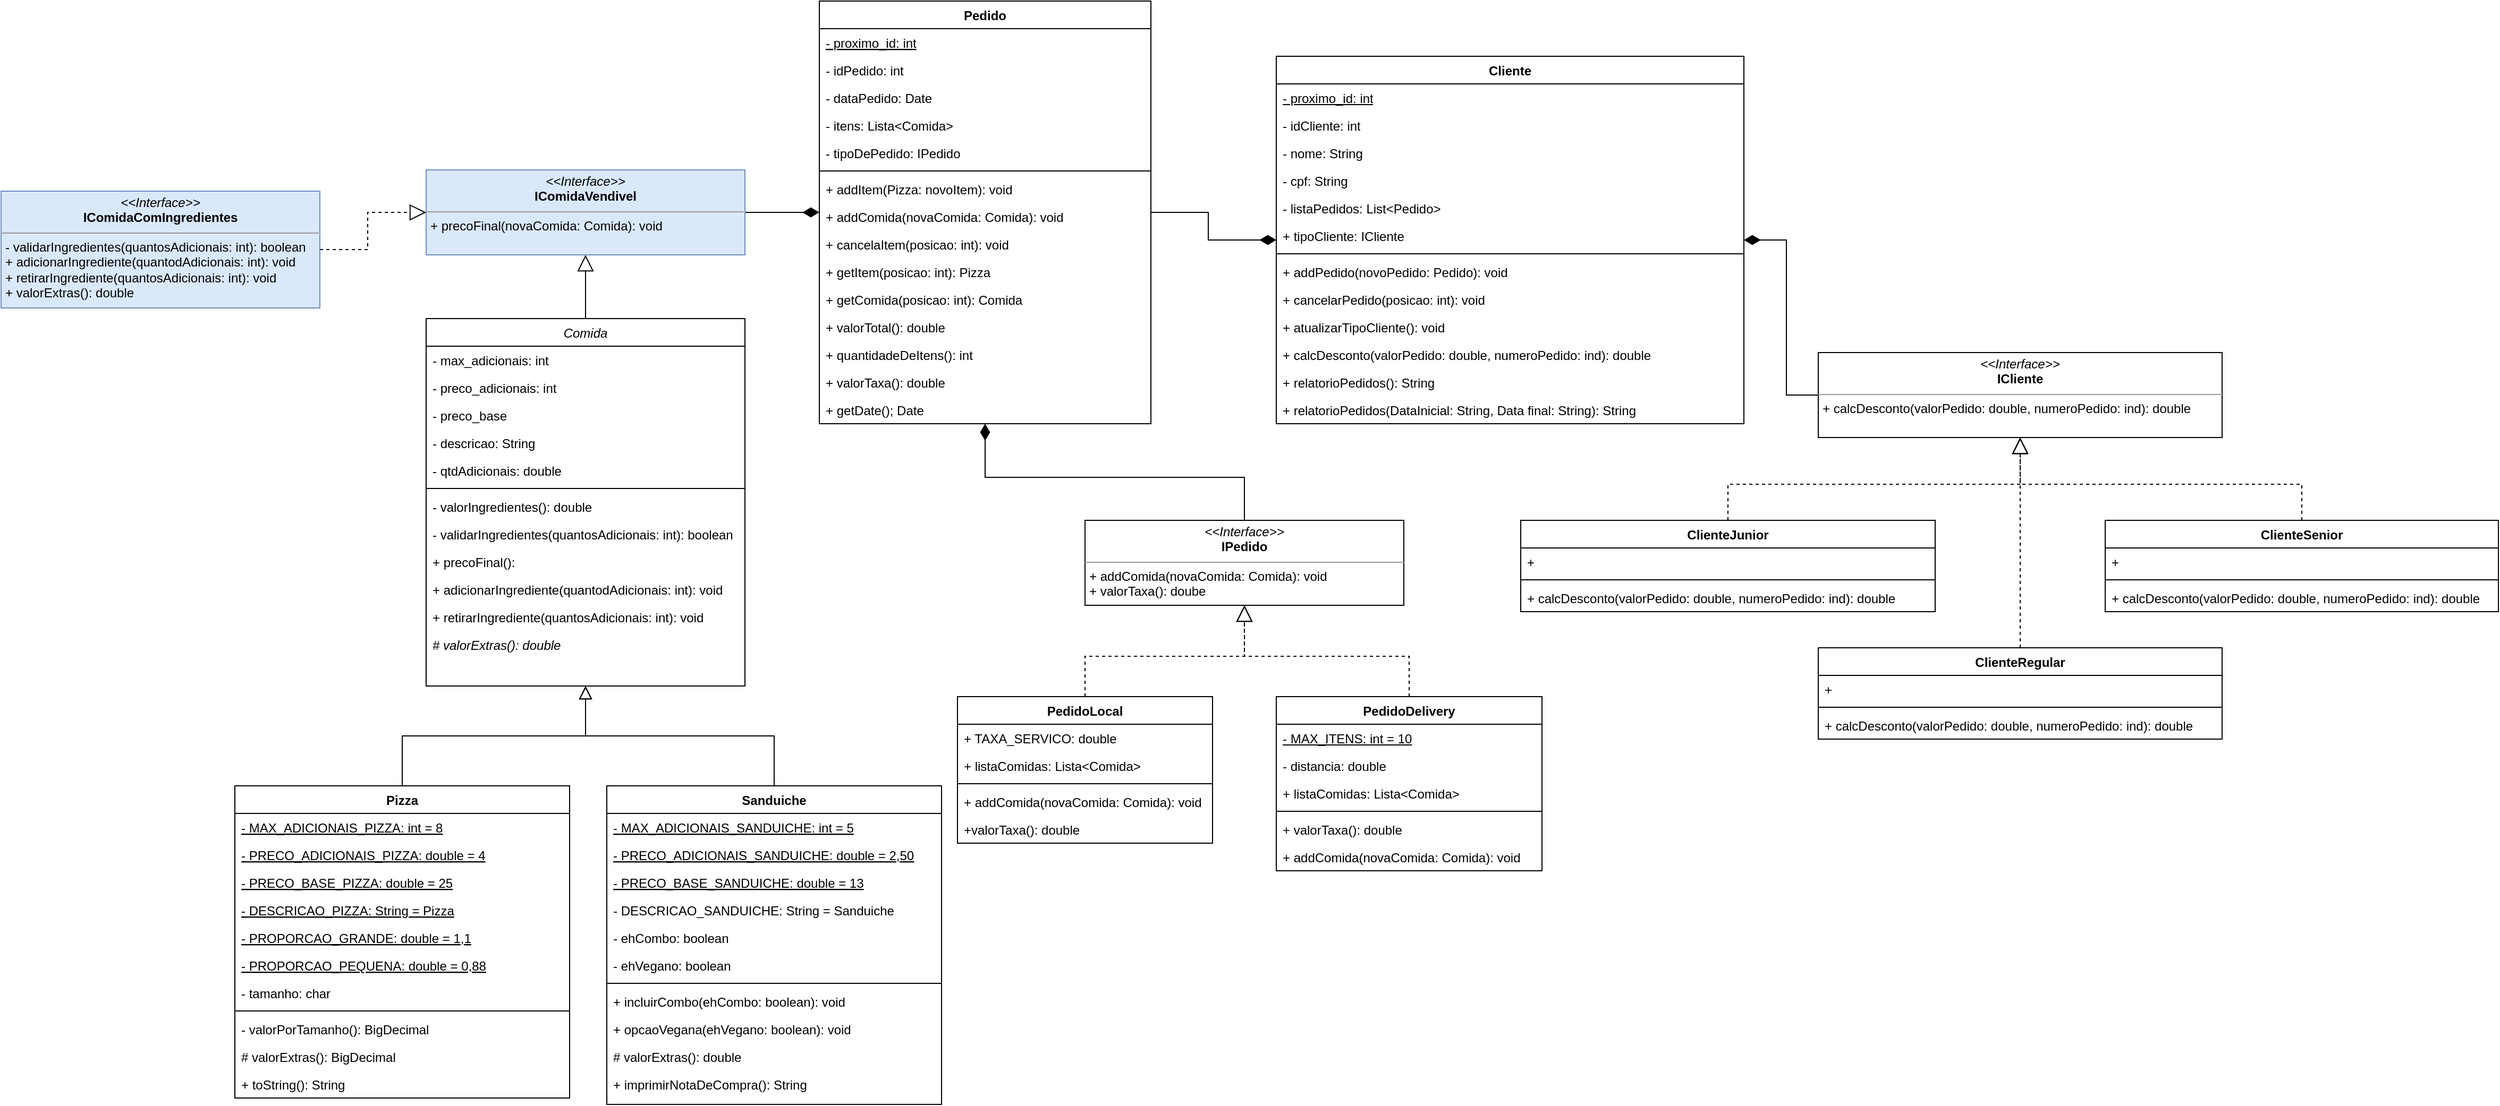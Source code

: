 <mxfile version="21.2.8" type="device">
  <diagram id="C5RBs43oDa-KdzZeNtuy" name="Page-1">
    <mxGraphModel dx="2261" dy="836" grid="1" gridSize="10" guides="1" tooltips="1" connect="1" arrows="1" fold="1" page="1" pageScale="1" pageWidth="827" pageHeight="1169" math="0" shadow="0">
      <root>
        <mxCell id="WIyWlLk6GJQsqaUBKTNV-0" />
        <mxCell id="WIyWlLk6GJQsqaUBKTNV-1" parent="WIyWlLk6GJQsqaUBKTNV-0" />
        <mxCell id="SO6HDhZX60pVmbV9Z_Ap-41" style="edgeStyle=orthogonalEdgeStyle;rounded=0;orthogonalLoop=1;jettySize=auto;html=1;startArrow=none;startFill=0;endArrow=diamondThin;endFill=1;startSize=13;endSize=13;exitX=1;exitY=0.5;exitDx=0;exitDy=0;" parent="WIyWlLk6GJQsqaUBKTNV-1" source="dQyVog-wZ5RwUiZUv4-T-28" target="zkfFHV4jXpPFQw0GAbJ--17" edge="1">
          <mxGeometry relative="1" as="geometry" />
        </mxCell>
        <mxCell id="dQyVog-wZ5RwUiZUv4-T-29" style="edgeStyle=orthogonalEdgeStyle;rounded=0;orthogonalLoop=1;jettySize=auto;html=1;endArrow=block;endFill=0;startSize=13;endSize=13;" edge="1" parent="WIyWlLk6GJQsqaUBKTNV-1" source="zkfFHV4jXpPFQw0GAbJ--0" target="dQyVog-wZ5RwUiZUv4-T-28">
          <mxGeometry relative="1" as="geometry" />
        </mxCell>
        <mxCell id="zkfFHV4jXpPFQw0GAbJ--0" value="Comida" style="swimlane;fontStyle=2;align=center;verticalAlign=top;childLayout=stackLayout;horizontal=1;startSize=26;horizontalStack=0;resizeParent=1;resizeLast=0;collapsible=1;marginBottom=0;rounded=0;shadow=0;strokeWidth=1;" parent="WIyWlLk6GJQsqaUBKTNV-1" vertex="1">
          <mxGeometry x="100" y="420" width="300" height="346" as="geometry">
            <mxRectangle x="230" y="140" width="160" height="26" as="alternateBounds" />
          </mxGeometry>
        </mxCell>
        <mxCell id="SO6HDhZX60pVmbV9Z_Ap-0" value="- max_adicionais: int" style="text;align=left;verticalAlign=top;spacingLeft=4;spacingRight=4;overflow=hidden;rotatable=0;points=[[0,0.5],[1,0.5]];portConstraint=eastwest;" parent="zkfFHV4jXpPFQw0GAbJ--0" vertex="1">
          <mxGeometry y="26" width="300" height="26" as="geometry" />
        </mxCell>
        <mxCell id="SO6HDhZX60pVmbV9Z_Ap-1" value="- preco_adicionais: int" style="text;align=left;verticalAlign=top;spacingLeft=4;spacingRight=4;overflow=hidden;rotatable=0;points=[[0,0.5],[1,0.5]];portConstraint=eastwest;" parent="zkfFHV4jXpPFQw0GAbJ--0" vertex="1">
          <mxGeometry y="52" width="300" height="26" as="geometry" />
        </mxCell>
        <mxCell id="zkfFHV4jXpPFQw0GAbJ--1" value="- preco_base" style="text;align=left;verticalAlign=top;spacingLeft=4;spacingRight=4;overflow=hidden;rotatable=0;points=[[0,0.5],[1,0.5]];portConstraint=eastwest;" parent="zkfFHV4jXpPFQw0GAbJ--0" vertex="1">
          <mxGeometry y="78" width="300" height="26" as="geometry" />
        </mxCell>
        <mxCell id="zkfFHV4jXpPFQw0GAbJ--2" value="- descricao: String" style="text;align=left;verticalAlign=top;spacingLeft=4;spacingRight=4;overflow=hidden;rotatable=0;points=[[0,0.5],[1,0.5]];portConstraint=eastwest;rounded=0;shadow=0;html=0;" parent="zkfFHV4jXpPFQw0GAbJ--0" vertex="1">
          <mxGeometry y="104" width="300" height="26" as="geometry" />
        </mxCell>
        <mxCell id="zkfFHV4jXpPFQw0GAbJ--3" value="- qtdAdicionais: double" style="text;align=left;verticalAlign=top;spacingLeft=4;spacingRight=4;overflow=hidden;rotatable=0;points=[[0,0.5],[1,0.5]];portConstraint=eastwest;rounded=0;shadow=0;html=0;" parent="zkfFHV4jXpPFQw0GAbJ--0" vertex="1">
          <mxGeometry y="130" width="300" height="26" as="geometry" />
        </mxCell>
        <mxCell id="zkfFHV4jXpPFQw0GAbJ--4" value="" style="line;html=1;strokeWidth=1;align=left;verticalAlign=middle;spacingTop=-1;spacingLeft=3;spacingRight=3;rotatable=0;labelPosition=right;points=[];portConstraint=eastwest;" parent="zkfFHV4jXpPFQw0GAbJ--0" vertex="1">
          <mxGeometry y="156" width="300" height="8" as="geometry" />
        </mxCell>
        <mxCell id="SO6HDhZX60pVmbV9Z_Ap-2" value="- valorIngredientes(): double" style="text;align=left;verticalAlign=top;spacingLeft=4;spacingRight=4;overflow=hidden;rotatable=0;points=[[0,0.5],[1,0.5]];portConstraint=eastwest;" parent="zkfFHV4jXpPFQw0GAbJ--0" vertex="1">
          <mxGeometry y="164" width="300" height="26" as="geometry" />
        </mxCell>
        <mxCell id="SO6HDhZX60pVmbV9Z_Ap-3" value="- validarIngredientes(quantosAdicionais: int): boolean" style="text;align=left;verticalAlign=top;spacingLeft=4;spacingRight=4;overflow=hidden;rotatable=0;points=[[0,0.5],[1,0.5]];portConstraint=eastwest;" parent="zkfFHV4jXpPFQw0GAbJ--0" vertex="1">
          <mxGeometry y="190" width="300" height="26" as="geometry" />
        </mxCell>
        <mxCell id="SO6HDhZX60pVmbV9Z_Ap-4" value="+ precoFinal():" style="text;align=left;verticalAlign=top;spacingLeft=4;spacingRight=4;overflow=hidden;rotatable=0;points=[[0,0.5],[1,0.5]];portConstraint=eastwest;" parent="zkfFHV4jXpPFQw0GAbJ--0" vertex="1">
          <mxGeometry y="216" width="300" height="26" as="geometry" />
        </mxCell>
        <mxCell id="SO6HDhZX60pVmbV9Z_Ap-5" value="+ adicionarIngrediente(quantodAdicionais: int): void" style="text;align=left;verticalAlign=top;spacingLeft=4;spacingRight=4;overflow=hidden;rotatable=0;points=[[0,0.5],[1,0.5]];portConstraint=eastwest;" parent="zkfFHV4jXpPFQw0GAbJ--0" vertex="1">
          <mxGeometry y="242" width="300" height="26" as="geometry" />
        </mxCell>
        <mxCell id="SO6HDhZX60pVmbV9Z_Ap-6" value="+ retirarIngrediente(quantosAdicionais: int): void" style="text;align=left;verticalAlign=top;spacingLeft=4;spacingRight=4;overflow=hidden;rotatable=0;points=[[0,0.5],[1,0.5]];portConstraint=eastwest;" parent="zkfFHV4jXpPFQw0GAbJ--0" vertex="1">
          <mxGeometry y="268" width="300" height="26" as="geometry" />
        </mxCell>
        <mxCell id="zkfFHV4jXpPFQw0GAbJ--5" value="# valorExtras(): double" style="text;align=left;verticalAlign=top;spacingLeft=4;spacingRight=4;overflow=hidden;rotatable=0;points=[[0,0.5],[1,0.5]];portConstraint=eastwest;fontStyle=2" parent="zkfFHV4jXpPFQw0GAbJ--0" vertex="1">
          <mxGeometry y="294" width="300" height="26" as="geometry" />
        </mxCell>
        <mxCell id="zkfFHV4jXpPFQw0GAbJ--6" value="Pizza" style="swimlane;fontStyle=1;align=center;verticalAlign=top;childLayout=stackLayout;horizontal=1;startSize=26;horizontalStack=0;resizeParent=1;resizeLast=0;collapsible=1;marginBottom=0;rounded=0;shadow=0;strokeWidth=1;" parent="WIyWlLk6GJQsqaUBKTNV-1" vertex="1">
          <mxGeometry x="-80" y="860" width="315" height="294" as="geometry">
            <mxRectangle x="130" y="380" width="160" height="26" as="alternateBounds" />
          </mxGeometry>
        </mxCell>
        <mxCell id="SO6HDhZX60pVmbV9Z_Ap-9" value="- MAX_ADICIONAIS_PIZZA: int = 8" style="text;align=left;verticalAlign=top;spacingLeft=4;spacingRight=4;overflow=hidden;rotatable=0;points=[[0,0.5],[1,0.5]];portConstraint=eastwest;fontStyle=4" parent="zkfFHV4jXpPFQw0GAbJ--6" vertex="1">
          <mxGeometry y="26" width="315" height="26" as="geometry" />
        </mxCell>
        <mxCell id="SO6HDhZX60pVmbV9Z_Ap-10" value="- PRECO_ADICIONAIS_PIZZA: double = 4" style="text;align=left;verticalAlign=top;spacingLeft=4;spacingRight=4;overflow=hidden;rotatable=0;points=[[0,0.5],[1,0.5]];portConstraint=eastwest;fontStyle=4" parent="zkfFHV4jXpPFQw0GAbJ--6" vertex="1">
          <mxGeometry y="52" width="315" height="26" as="geometry" />
        </mxCell>
        <mxCell id="SO6HDhZX60pVmbV9Z_Ap-11" value="- PRECO_BASE_PIZZA: double = 25" style="text;align=left;verticalAlign=top;spacingLeft=4;spacingRight=4;overflow=hidden;rotatable=0;points=[[0,0.5],[1,0.5]];portConstraint=eastwest;fontStyle=4" parent="zkfFHV4jXpPFQw0GAbJ--6" vertex="1">
          <mxGeometry y="78" width="315" height="26" as="geometry" />
        </mxCell>
        <mxCell id="SO6HDhZX60pVmbV9Z_Ap-12" value="- DESCRICAO_PIZZA: String = Pizza" style="text;align=left;verticalAlign=top;spacingLeft=4;spacingRight=4;overflow=hidden;rotatable=0;points=[[0,0.5],[1,0.5]];portConstraint=eastwest;fontStyle=4" parent="zkfFHV4jXpPFQw0GAbJ--6" vertex="1">
          <mxGeometry y="104" width="315" height="26" as="geometry" />
        </mxCell>
        <mxCell id="zkfFHV4jXpPFQw0GAbJ--7" value="- PROPORCAO_GRANDE: double = 1,1" style="text;align=left;verticalAlign=top;spacingLeft=4;spacingRight=4;overflow=hidden;rotatable=0;points=[[0,0.5],[1,0.5]];portConstraint=eastwest;fontStyle=4" parent="zkfFHV4jXpPFQw0GAbJ--6" vertex="1">
          <mxGeometry y="130" width="315" height="26" as="geometry" />
        </mxCell>
        <mxCell id="zkfFHV4jXpPFQw0GAbJ--8" value="- PROPORCAO_PEQUENA: double = 0,88" style="text;align=left;verticalAlign=top;spacingLeft=4;spacingRight=4;overflow=hidden;rotatable=0;points=[[0,0.5],[1,0.5]];portConstraint=eastwest;rounded=0;shadow=0;html=0;fontStyle=4" parent="zkfFHV4jXpPFQw0GAbJ--6" vertex="1">
          <mxGeometry y="156" width="315" height="26" as="geometry" />
        </mxCell>
        <mxCell id="SO6HDhZX60pVmbV9Z_Ap-14" value="- tamanho: char" style="text;align=left;verticalAlign=top;spacingLeft=4;spacingRight=4;overflow=hidden;rotatable=0;points=[[0,0.5],[1,0.5]];portConstraint=eastwest;rounded=0;shadow=0;html=0;" parent="zkfFHV4jXpPFQw0GAbJ--6" vertex="1">
          <mxGeometry y="182" width="315" height="26" as="geometry" />
        </mxCell>
        <mxCell id="zkfFHV4jXpPFQw0GAbJ--9" value="" style="line;html=1;strokeWidth=1;align=left;verticalAlign=middle;spacingTop=-1;spacingLeft=3;spacingRight=3;rotatable=0;labelPosition=right;points=[];portConstraint=eastwest;" parent="zkfFHV4jXpPFQw0GAbJ--6" vertex="1">
          <mxGeometry y="208" width="315" height="8" as="geometry" />
        </mxCell>
        <mxCell id="SO6HDhZX60pVmbV9Z_Ap-13" value="- valorPorTamanho(): BigDecimal" style="text;align=left;verticalAlign=top;spacingLeft=4;spacingRight=4;overflow=hidden;rotatable=0;points=[[0,0.5],[1,0.5]];portConstraint=eastwest;fontStyle=0" parent="zkfFHV4jXpPFQw0GAbJ--6" vertex="1">
          <mxGeometry y="216" width="315" height="26" as="geometry" />
        </mxCell>
        <mxCell id="zkfFHV4jXpPFQw0GAbJ--11" value="# valorExtras(): BigDecimal" style="text;align=left;verticalAlign=top;spacingLeft=4;spacingRight=4;overflow=hidden;rotatable=0;points=[[0,0.5],[1,0.5]];portConstraint=eastwest;" parent="zkfFHV4jXpPFQw0GAbJ--6" vertex="1">
          <mxGeometry y="242" width="315" height="26" as="geometry" />
        </mxCell>
        <mxCell id="zkfFHV4jXpPFQw0GAbJ--10" value="+ toString(): String" style="text;align=left;verticalAlign=top;spacingLeft=4;spacingRight=4;overflow=hidden;rotatable=0;points=[[0,0.5],[1,0.5]];portConstraint=eastwest;fontStyle=0" parent="zkfFHV4jXpPFQw0GAbJ--6" vertex="1">
          <mxGeometry y="268" width="315" height="26" as="geometry" />
        </mxCell>
        <mxCell id="zkfFHV4jXpPFQw0GAbJ--12" value="" style="endArrow=block;endSize=10;endFill=0;shadow=0;strokeWidth=1;rounded=0;edgeStyle=elbowEdgeStyle;elbow=vertical;" parent="WIyWlLk6GJQsqaUBKTNV-1" source="zkfFHV4jXpPFQw0GAbJ--6" target="zkfFHV4jXpPFQw0GAbJ--0" edge="1">
          <mxGeometry width="160" relative="1" as="geometry">
            <mxPoint x="200" y="203" as="sourcePoint" />
            <mxPoint x="200" y="203" as="targetPoint" />
          </mxGeometry>
        </mxCell>
        <mxCell id="zkfFHV4jXpPFQw0GAbJ--16" value="" style="endArrow=block;endSize=10;endFill=0;shadow=0;strokeWidth=1;rounded=0;edgeStyle=elbowEdgeStyle;elbow=vertical;" parent="WIyWlLk6GJQsqaUBKTNV-1" source="SO6HDhZX60pVmbV9Z_Ap-25" target="zkfFHV4jXpPFQw0GAbJ--0" edge="1">
          <mxGeometry width="160" relative="1" as="geometry">
            <mxPoint x="325" y="610" as="sourcePoint" />
            <mxPoint x="310" y="271" as="targetPoint" />
          </mxGeometry>
        </mxCell>
        <mxCell id="SO6HDhZX60pVmbV9Z_Ap-61" style="edgeStyle=orthogonalEdgeStyle;rounded=0;orthogonalLoop=1;jettySize=auto;html=1;entryX=0.5;entryY=0;entryDx=0;entryDy=0;startArrow=diamondThin;startFill=1;endArrow=none;endFill=0;endSize=13;startSize=13;" parent="WIyWlLk6GJQsqaUBKTNV-1" source="zkfFHV4jXpPFQw0GAbJ--17" target="SO6HDhZX60pVmbV9Z_Ap-48" edge="1">
          <mxGeometry relative="1" as="geometry" />
        </mxCell>
        <mxCell id="zkfFHV4jXpPFQw0GAbJ--17" value="Pedido" style="swimlane;fontStyle=1;align=center;verticalAlign=top;childLayout=stackLayout;horizontal=1;startSize=26;horizontalStack=0;resizeParent=1;resizeLast=0;collapsible=1;marginBottom=0;rounded=0;shadow=0;strokeWidth=1;" parent="WIyWlLk6GJQsqaUBKTNV-1" vertex="1">
          <mxGeometry x="470" y="121" width="312" height="398" as="geometry">
            <mxRectangle x="550" y="140" width="160" height="26" as="alternateBounds" />
          </mxGeometry>
        </mxCell>
        <mxCell id="zkfFHV4jXpPFQw0GAbJ--18" value="- proximo_id: int" style="text;align=left;verticalAlign=top;spacingLeft=4;spacingRight=4;overflow=hidden;rotatable=0;points=[[0,0.5],[1,0.5]];portConstraint=eastwest;fontStyle=4" parent="zkfFHV4jXpPFQw0GAbJ--17" vertex="1">
          <mxGeometry y="26" width="312" height="26" as="geometry" />
        </mxCell>
        <mxCell id="zkfFHV4jXpPFQw0GAbJ--19" value="- idPedido: int" style="text;align=left;verticalAlign=top;spacingLeft=4;spacingRight=4;overflow=hidden;rotatable=0;points=[[0,0.5],[1,0.5]];portConstraint=eastwest;rounded=0;shadow=0;html=0;" parent="zkfFHV4jXpPFQw0GAbJ--17" vertex="1">
          <mxGeometry y="52" width="312" height="26" as="geometry" />
        </mxCell>
        <mxCell id="zkfFHV4jXpPFQw0GAbJ--20" value="- dataPedido: Date" style="text;align=left;verticalAlign=top;spacingLeft=4;spacingRight=4;overflow=hidden;rotatable=0;points=[[0,0.5],[1,0.5]];portConstraint=eastwest;rounded=0;shadow=0;html=0;" parent="zkfFHV4jXpPFQw0GAbJ--17" vertex="1">
          <mxGeometry y="78" width="312" height="26" as="geometry" />
        </mxCell>
        <mxCell id="zkfFHV4jXpPFQw0GAbJ--21" value="- itens: Lista&lt;Comida&gt;" style="text;align=left;verticalAlign=top;spacingLeft=4;spacingRight=4;overflow=hidden;rotatable=0;points=[[0,0.5],[1,0.5]];portConstraint=eastwest;rounded=0;shadow=0;html=0;" parent="zkfFHV4jXpPFQw0GAbJ--17" vertex="1">
          <mxGeometry y="104" width="312" height="26" as="geometry" />
        </mxCell>
        <mxCell id="zkfFHV4jXpPFQw0GAbJ--22" value="- tipoDePedido: IPedido" style="text;align=left;verticalAlign=top;spacingLeft=4;spacingRight=4;overflow=hidden;rotatable=0;points=[[0,0.5],[1,0.5]];portConstraint=eastwest;rounded=0;shadow=0;html=0;" parent="zkfFHV4jXpPFQw0GAbJ--17" vertex="1">
          <mxGeometry y="130" width="312" height="26" as="geometry" />
        </mxCell>
        <mxCell id="zkfFHV4jXpPFQw0GAbJ--23" value="" style="line;html=1;strokeWidth=1;align=left;verticalAlign=middle;spacingTop=-1;spacingLeft=3;spacingRight=3;rotatable=0;labelPosition=right;points=[];portConstraint=eastwest;" parent="zkfFHV4jXpPFQw0GAbJ--17" vertex="1">
          <mxGeometry y="156" width="312" height="8" as="geometry" />
        </mxCell>
        <mxCell id="zkfFHV4jXpPFQw0GAbJ--24" value="+ addItem(Pizza: novoItem): void" style="text;align=left;verticalAlign=top;spacingLeft=4;spacingRight=4;overflow=hidden;rotatable=0;points=[[0,0.5],[1,0.5]];portConstraint=eastwest;" parent="zkfFHV4jXpPFQw0GAbJ--17" vertex="1">
          <mxGeometry y="164" width="312" height="26" as="geometry" />
        </mxCell>
        <mxCell id="SO6HDhZX60pVmbV9Z_Ap-47" value="+ addComida(novaComida: Comida): void" style="text;align=left;verticalAlign=top;spacingLeft=4;spacingRight=4;overflow=hidden;rotatable=0;points=[[0,0.5],[1,0.5]];portConstraint=eastwest;" parent="zkfFHV4jXpPFQw0GAbJ--17" vertex="1">
          <mxGeometry y="190" width="312" height="26" as="geometry" />
        </mxCell>
        <mxCell id="SO6HDhZX60pVmbV9Z_Ap-46" value="+ cancelaItem(posicao: int): void" style="text;align=left;verticalAlign=top;spacingLeft=4;spacingRight=4;overflow=hidden;rotatable=0;points=[[0,0.5],[1,0.5]];portConstraint=eastwest;" parent="zkfFHV4jXpPFQw0GAbJ--17" vertex="1">
          <mxGeometry y="216" width="312" height="26" as="geometry" />
        </mxCell>
        <mxCell id="SO6HDhZX60pVmbV9Z_Ap-45" value="+ getItem(posicao: int): Pizza" style="text;align=left;verticalAlign=top;spacingLeft=4;spacingRight=4;overflow=hidden;rotatable=0;points=[[0,0.5],[1,0.5]];portConstraint=eastwest;" parent="zkfFHV4jXpPFQw0GAbJ--17" vertex="1">
          <mxGeometry y="242" width="312" height="26" as="geometry" />
        </mxCell>
        <mxCell id="SO6HDhZX60pVmbV9Z_Ap-44" value="+ getComida(posicao: int): Comida" style="text;align=left;verticalAlign=top;spacingLeft=4;spacingRight=4;overflow=hidden;rotatable=0;points=[[0,0.5],[1,0.5]];portConstraint=eastwest;" parent="zkfFHV4jXpPFQw0GAbJ--17" vertex="1">
          <mxGeometry y="268" width="312" height="26" as="geometry" />
        </mxCell>
        <mxCell id="SO6HDhZX60pVmbV9Z_Ap-43" value="+ valorTotal(): double" style="text;align=left;verticalAlign=top;spacingLeft=4;spacingRight=4;overflow=hidden;rotatable=0;points=[[0,0.5],[1,0.5]];portConstraint=eastwest;" parent="zkfFHV4jXpPFQw0GAbJ--17" vertex="1">
          <mxGeometry y="294" width="312" height="26" as="geometry" />
        </mxCell>
        <mxCell id="SO6HDhZX60pVmbV9Z_Ap-42" value="+ quantidadeDeItens(): int" style="text;align=left;verticalAlign=top;spacingLeft=4;spacingRight=4;overflow=hidden;rotatable=0;points=[[0,0.5],[1,0.5]];portConstraint=eastwest;" parent="zkfFHV4jXpPFQw0GAbJ--17" vertex="1">
          <mxGeometry y="320" width="312" height="26" as="geometry" />
        </mxCell>
        <mxCell id="zkfFHV4jXpPFQw0GAbJ--25" value="+ valorTaxa(): double" style="text;align=left;verticalAlign=top;spacingLeft=4;spacingRight=4;overflow=hidden;rotatable=0;points=[[0,0.5],[1,0.5]];portConstraint=eastwest;" parent="zkfFHV4jXpPFQw0GAbJ--17" vertex="1">
          <mxGeometry y="346" width="312" height="26" as="geometry" />
        </mxCell>
        <mxCell id="SO6HDhZX60pVmbV9Z_Ap-107" value="+ getDate(); Date" style="text;align=left;verticalAlign=top;spacingLeft=4;spacingRight=4;overflow=hidden;rotatable=0;points=[[0,0.5],[1,0.5]];portConstraint=eastwest;" parent="zkfFHV4jXpPFQw0GAbJ--17" vertex="1">
          <mxGeometry y="372" width="312" height="26" as="geometry" />
        </mxCell>
        <mxCell id="SO6HDhZX60pVmbV9Z_Ap-25" value="Sanduiche" style="swimlane;fontStyle=1;align=center;verticalAlign=top;childLayout=stackLayout;horizontal=1;startSize=26;horizontalStack=0;resizeParent=1;resizeLast=0;collapsible=1;marginBottom=0;rounded=0;shadow=0;strokeWidth=1;" parent="WIyWlLk6GJQsqaUBKTNV-1" vertex="1">
          <mxGeometry x="270" y="860" width="315" height="300" as="geometry">
            <mxRectangle x="130" y="380" width="160" height="26" as="alternateBounds" />
          </mxGeometry>
        </mxCell>
        <mxCell id="SO6HDhZX60pVmbV9Z_Ap-26" value="- MAX_ADICIONAIS_SANDUICHE: int = 5" style="text;align=left;verticalAlign=top;spacingLeft=4;spacingRight=4;overflow=hidden;rotatable=0;points=[[0,0.5],[1,0.5]];portConstraint=eastwest;fontStyle=4" parent="SO6HDhZX60pVmbV9Z_Ap-25" vertex="1">
          <mxGeometry y="26" width="315" height="26" as="geometry" />
        </mxCell>
        <mxCell id="SO6HDhZX60pVmbV9Z_Ap-27" value="- PRECO_ADICIONAIS_SANDUICHE: double = 2,50" style="text;align=left;verticalAlign=top;spacingLeft=4;spacingRight=4;overflow=hidden;rotatable=0;points=[[0,0.5],[1,0.5]];portConstraint=eastwest;fontStyle=4" parent="SO6HDhZX60pVmbV9Z_Ap-25" vertex="1">
          <mxGeometry y="52" width="315" height="26" as="geometry" />
        </mxCell>
        <mxCell id="SO6HDhZX60pVmbV9Z_Ap-28" value="- PRECO_BASE_SANDUICHE: double = 13" style="text;align=left;verticalAlign=top;spacingLeft=4;spacingRight=4;overflow=hidden;rotatable=0;points=[[0,0.5],[1,0.5]];portConstraint=eastwest;fontStyle=4" parent="SO6HDhZX60pVmbV9Z_Ap-25" vertex="1">
          <mxGeometry y="78" width="315" height="26" as="geometry" />
        </mxCell>
        <mxCell id="SO6HDhZX60pVmbV9Z_Ap-29" value="- DESCRICAO_SANDUICHE: String = Sanduiche" style="text;align=left;verticalAlign=top;spacingLeft=4;spacingRight=4;overflow=hidden;rotatable=0;points=[[0,0.5],[1,0.5]];portConstraint=eastwest;fontStyle=0" parent="SO6HDhZX60pVmbV9Z_Ap-25" vertex="1">
          <mxGeometry y="104" width="315" height="26" as="geometry" />
        </mxCell>
        <mxCell id="SO6HDhZX60pVmbV9Z_Ap-32" value="- ehCombo: boolean" style="text;align=left;verticalAlign=top;spacingLeft=4;spacingRight=4;overflow=hidden;rotatable=0;points=[[0,0.5],[1,0.5]];portConstraint=eastwest;rounded=0;shadow=0;html=0;" parent="SO6HDhZX60pVmbV9Z_Ap-25" vertex="1">
          <mxGeometry y="130" width="315" height="26" as="geometry" />
        </mxCell>
        <mxCell id="SO6HDhZX60pVmbV9Z_Ap-37" value="- ehVegano: boolean" style="text;align=left;verticalAlign=top;spacingLeft=4;spacingRight=4;overflow=hidden;rotatable=0;points=[[0,0.5],[1,0.5]];portConstraint=eastwest;rounded=0;shadow=0;html=0;" parent="SO6HDhZX60pVmbV9Z_Ap-25" vertex="1">
          <mxGeometry y="156" width="315" height="26" as="geometry" />
        </mxCell>
        <mxCell id="SO6HDhZX60pVmbV9Z_Ap-33" value="" style="line;html=1;strokeWidth=1;align=left;verticalAlign=middle;spacingTop=-1;spacingLeft=3;spacingRight=3;rotatable=0;labelPosition=right;points=[];portConstraint=eastwest;" parent="SO6HDhZX60pVmbV9Z_Ap-25" vertex="1">
          <mxGeometry y="182" width="315" height="8" as="geometry" />
        </mxCell>
        <mxCell id="SO6HDhZX60pVmbV9Z_Ap-35" value="+ incluirCombo(ehCombo: boolean): void" style="text;align=left;verticalAlign=top;spacingLeft=4;spacingRight=4;overflow=hidden;rotatable=0;points=[[0,0.5],[1,0.5]];portConstraint=eastwest;fontStyle=0" parent="SO6HDhZX60pVmbV9Z_Ap-25" vertex="1">
          <mxGeometry y="190" width="315" height="26" as="geometry" />
        </mxCell>
        <mxCell id="SO6HDhZX60pVmbV9Z_Ap-36" value="+ opcaoVegana(ehVegano: boolean): void" style="text;align=left;verticalAlign=top;spacingLeft=4;spacingRight=4;overflow=hidden;rotatable=0;points=[[0,0.5],[1,0.5]];portConstraint=eastwest;" parent="SO6HDhZX60pVmbV9Z_Ap-25" vertex="1">
          <mxGeometry y="216" width="315" height="26" as="geometry" />
        </mxCell>
        <mxCell id="SO6HDhZX60pVmbV9Z_Ap-38" value="# valorExtras(): double" style="text;align=left;verticalAlign=top;spacingLeft=4;spacingRight=4;overflow=hidden;rotatable=0;points=[[0,0.5],[1,0.5]];portConstraint=eastwest;" parent="SO6HDhZX60pVmbV9Z_Ap-25" vertex="1">
          <mxGeometry y="242" width="315" height="26" as="geometry" />
        </mxCell>
        <mxCell id="SO6HDhZX60pVmbV9Z_Ap-34" value="+ imprimirNotaDeCompra(): String" style="text;align=left;verticalAlign=top;spacingLeft=4;spacingRight=4;overflow=hidden;rotatable=0;points=[[0,0.5],[1,0.5]];portConstraint=eastwest;fontStyle=0" parent="SO6HDhZX60pVmbV9Z_Ap-25" vertex="1">
          <mxGeometry y="268" width="315" height="26" as="geometry" />
        </mxCell>
        <mxCell id="SO6HDhZX60pVmbV9Z_Ap-48" value="&lt;p style=&quot;margin:0px;margin-top:4px;text-align:center;&quot;&gt;&lt;i&gt;&amp;lt;&amp;lt;Interface&amp;gt;&amp;gt;&lt;/i&gt;&lt;br&gt;&lt;b&gt;IPedido&lt;/b&gt;&lt;/p&gt;&lt;hr size=&quot;1&quot;&gt;&lt;p style=&quot;margin:0px;margin-left:4px;&quot;&gt;+ addComida(novaComida: Comida): void&lt;br&gt;+ valorTaxa(): doube&lt;/p&gt;" style="verticalAlign=top;align=left;overflow=fill;fontSize=12;fontFamily=Helvetica;html=1;whiteSpace=wrap;" parent="WIyWlLk6GJQsqaUBKTNV-1" vertex="1">
          <mxGeometry x="720" y="610" width="300" height="80" as="geometry" />
        </mxCell>
        <mxCell id="SO6HDhZX60pVmbV9Z_Ap-62" style="edgeStyle=orthogonalEdgeStyle;rounded=0;orthogonalLoop=1;jettySize=auto;html=1;endArrow=block;endFill=0;startSize=6;endSize=13;dashed=1;" parent="WIyWlLk6GJQsqaUBKTNV-1" source="SO6HDhZX60pVmbV9Z_Ap-49" target="SO6HDhZX60pVmbV9Z_Ap-48" edge="1">
          <mxGeometry relative="1" as="geometry" />
        </mxCell>
        <mxCell id="SO6HDhZX60pVmbV9Z_Ap-49" value="PedidoLocal" style="swimlane;fontStyle=1;align=center;verticalAlign=top;childLayout=stackLayout;horizontal=1;startSize=26;horizontalStack=0;resizeParent=1;resizeParentMax=0;resizeLast=0;collapsible=1;marginBottom=0;whiteSpace=wrap;html=1;" parent="WIyWlLk6GJQsqaUBKTNV-1" vertex="1">
          <mxGeometry x="600" y="776" width="240" height="138" as="geometry" />
        </mxCell>
        <mxCell id="SO6HDhZX60pVmbV9Z_Ap-64" value="+ TAXA_SERVICO: double" style="text;strokeColor=none;fillColor=none;align=left;verticalAlign=top;spacingLeft=4;spacingRight=4;overflow=hidden;rotatable=0;points=[[0,0.5],[1,0.5]];portConstraint=eastwest;whiteSpace=wrap;html=1;" parent="SO6HDhZX60pVmbV9Z_Ap-49" vertex="1">
          <mxGeometry y="26" width="240" height="26" as="geometry" />
        </mxCell>
        <mxCell id="SO6HDhZX60pVmbV9Z_Ap-50" value="+ listaComidas: Lista&amp;lt;Comida&amp;gt;" style="text;strokeColor=none;fillColor=none;align=left;verticalAlign=top;spacingLeft=4;spacingRight=4;overflow=hidden;rotatable=0;points=[[0,0.5],[1,0.5]];portConstraint=eastwest;whiteSpace=wrap;html=1;" parent="SO6HDhZX60pVmbV9Z_Ap-49" vertex="1">
          <mxGeometry y="52" width="240" height="26" as="geometry" />
        </mxCell>
        <mxCell id="SO6HDhZX60pVmbV9Z_Ap-51" value="" style="line;strokeWidth=1;fillColor=none;align=left;verticalAlign=middle;spacingTop=-1;spacingLeft=3;spacingRight=3;rotatable=0;labelPosition=right;points=[];portConstraint=eastwest;strokeColor=inherit;" parent="SO6HDhZX60pVmbV9Z_Ap-49" vertex="1">
          <mxGeometry y="78" width="240" height="8" as="geometry" />
        </mxCell>
        <mxCell id="SO6HDhZX60pVmbV9Z_Ap-65" value="+ addComida(novaComida: Comida): void" style="text;strokeColor=none;fillColor=none;align=left;verticalAlign=top;spacingLeft=4;spacingRight=4;overflow=hidden;rotatable=0;points=[[0,0.5],[1,0.5]];portConstraint=eastwest;whiteSpace=wrap;html=1;" parent="SO6HDhZX60pVmbV9Z_Ap-49" vertex="1">
          <mxGeometry y="86" width="240" height="26" as="geometry" />
        </mxCell>
        <mxCell id="SO6HDhZX60pVmbV9Z_Ap-52" value="+valorTaxa(): double" style="text;strokeColor=none;fillColor=none;align=left;verticalAlign=top;spacingLeft=4;spacingRight=4;overflow=hidden;rotatable=0;points=[[0,0.5],[1,0.5]];portConstraint=eastwest;whiteSpace=wrap;html=1;" parent="SO6HDhZX60pVmbV9Z_Ap-49" vertex="1">
          <mxGeometry y="112" width="240" height="26" as="geometry" />
        </mxCell>
        <mxCell id="SO6HDhZX60pVmbV9Z_Ap-63" style="edgeStyle=orthogonalEdgeStyle;rounded=0;orthogonalLoop=1;jettySize=auto;html=1;endArrow=block;endFill=0;endSize=13;dashed=1;" parent="WIyWlLk6GJQsqaUBKTNV-1" source="SO6HDhZX60pVmbV9Z_Ap-57" target="SO6HDhZX60pVmbV9Z_Ap-48" edge="1">
          <mxGeometry relative="1" as="geometry" />
        </mxCell>
        <mxCell id="SO6HDhZX60pVmbV9Z_Ap-57" value="PedidoDelivery" style="swimlane;fontStyle=1;align=center;verticalAlign=top;childLayout=stackLayout;horizontal=1;startSize=26;horizontalStack=0;resizeParent=1;resizeParentMax=0;resizeLast=0;collapsible=1;marginBottom=0;whiteSpace=wrap;html=1;" parent="WIyWlLk6GJQsqaUBKTNV-1" vertex="1">
          <mxGeometry x="900" y="776" width="250" height="164" as="geometry" />
        </mxCell>
        <mxCell id="SO6HDhZX60pVmbV9Z_Ap-66" value="- MAX_ITENS: int = 10" style="text;strokeColor=none;fillColor=none;align=left;verticalAlign=top;spacingLeft=4;spacingRight=4;overflow=hidden;rotatable=0;points=[[0,0.5],[1,0.5]];portConstraint=eastwest;whiteSpace=wrap;html=1;fontStyle=4" parent="SO6HDhZX60pVmbV9Z_Ap-57" vertex="1">
          <mxGeometry y="26" width="250" height="26" as="geometry" />
        </mxCell>
        <mxCell id="SO6HDhZX60pVmbV9Z_Ap-67" value="- distancia: double" style="text;strokeColor=none;fillColor=none;align=left;verticalAlign=top;spacingLeft=4;spacingRight=4;overflow=hidden;rotatable=0;points=[[0,0.5],[1,0.5]];portConstraint=eastwest;whiteSpace=wrap;html=1;fontStyle=0" parent="SO6HDhZX60pVmbV9Z_Ap-57" vertex="1">
          <mxGeometry y="52" width="250" height="26" as="geometry" />
        </mxCell>
        <mxCell id="SO6HDhZX60pVmbV9Z_Ap-58" value="+ listaComidas: Lista&amp;lt;Comida&amp;gt;" style="text;strokeColor=none;fillColor=none;align=left;verticalAlign=top;spacingLeft=4;spacingRight=4;overflow=hidden;rotatable=0;points=[[0,0.5],[1,0.5]];portConstraint=eastwest;whiteSpace=wrap;html=1;" parent="SO6HDhZX60pVmbV9Z_Ap-57" vertex="1">
          <mxGeometry y="78" width="250" height="26" as="geometry" />
        </mxCell>
        <mxCell id="SO6HDhZX60pVmbV9Z_Ap-59" value="" style="line;strokeWidth=1;fillColor=none;align=left;verticalAlign=middle;spacingTop=-1;spacingLeft=3;spacingRight=3;rotatable=0;labelPosition=right;points=[];portConstraint=eastwest;strokeColor=inherit;" parent="SO6HDhZX60pVmbV9Z_Ap-57" vertex="1">
          <mxGeometry y="104" width="250" height="8" as="geometry" />
        </mxCell>
        <mxCell id="SO6HDhZX60pVmbV9Z_Ap-60" value="+ valorTaxa(): double" style="text;strokeColor=none;fillColor=none;align=left;verticalAlign=top;spacingLeft=4;spacingRight=4;overflow=hidden;rotatable=0;points=[[0,0.5],[1,0.5]];portConstraint=eastwest;whiteSpace=wrap;html=1;" parent="SO6HDhZX60pVmbV9Z_Ap-57" vertex="1">
          <mxGeometry y="112" width="250" height="26" as="geometry" />
        </mxCell>
        <mxCell id="SO6HDhZX60pVmbV9Z_Ap-68" value="+ addComida(novaComida: Comida): void" style="text;strokeColor=none;fillColor=none;align=left;verticalAlign=top;spacingLeft=4;spacingRight=4;overflow=hidden;rotatable=0;points=[[0,0.5],[1,0.5]];portConstraint=eastwest;whiteSpace=wrap;html=1;" parent="SO6HDhZX60pVmbV9Z_Ap-57" vertex="1">
          <mxGeometry y="138" width="250" height="26" as="geometry" />
        </mxCell>
        <mxCell id="SO6HDhZX60pVmbV9Z_Ap-69" value="&lt;p style=&quot;margin:0px;margin-top:4px;text-align:center;&quot;&gt;&lt;i&gt;&amp;lt;&amp;lt;Interface&amp;gt;&amp;gt;&lt;/i&gt;&lt;br&gt;&lt;b&gt;ICliente&lt;/b&gt;&lt;/p&gt;&lt;hr size=&quot;1&quot;&gt;&lt;p style=&quot;margin:0px;margin-left:4px;&quot;&gt;+ calcDesconto(valorPedido: double, numeroPedido: ind): double&lt;br&gt;&lt;/p&gt;" style="verticalAlign=top;align=left;overflow=fill;fontSize=12;fontFamily=Helvetica;html=1;whiteSpace=wrap;" parent="WIyWlLk6GJQsqaUBKTNV-1" vertex="1">
          <mxGeometry x="1410" y="452" width="380" height="80" as="geometry" />
        </mxCell>
        <mxCell id="SO6HDhZX60pVmbV9Z_Ap-82" style="edgeStyle=orthogonalEdgeStyle;rounded=0;orthogonalLoop=1;jettySize=auto;html=1;startArrow=diamondThin;startFill=1;startSize=13;endArrow=none;endFill=0;" parent="WIyWlLk6GJQsqaUBKTNV-1" source="SO6HDhZX60pVmbV9Z_Ap-71" target="zkfFHV4jXpPFQw0GAbJ--17" edge="1">
          <mxGeometry relative="1" as="geometry" />
        </mxCell>
        <mxCell id="SO6HDhZX60pVmbV9Z_Ap-102" style="edgeStyle=orthogonalEdgeStyle;rounded=0;orthogonalLoop=1;jettySize=auto;html=1;endArrow=none;endFill=0;startArrow=diamondThin;startFill=1;startSize=13;" parent="WIyWlLk6GJQsqaUBKTNV-1" source="SO6HDhZX60pVmbV9Z_Ap-71" target="SO6HDhZX60pVmbV9Z_Ap-69" edge="1">
          <mxGeometry relative="1" as="geometry" />
        </mxCell>
        <mxCell id="SO6HDhZX60pVmbV9Z_Ap-71" value="Cliente" style="swimlane;fontStyle=1;align=center;verticalAlign=top;childLayout=stackLayout;horizontal=1;startSize=26;horizontalStack=0;resizeParent=1;resizeParentMax=0;resizeLast=0;collapsible=1;marginBottom=0;whiteSpace=wrap;html=1;" parent="WIyWlLk6GJQsqaUBKTNV-1" vertex="1">
          <mxGeometry x="900" y="173" width="440" height="346" as="geometry" />
        </mxCell>
        <mxCell id="SO6HDhZX60pVmbV9Z_Ap-79" value="- proximo_id: int" style="text;strokeColor=none;fillColor=none;align=left;verticalAlign=top;spacingLeft=4;spacingRight=4;overflow=hidden;rotatable=0;points=[[0,0.5],[1,0.5]];portConstraint=eastwest;whiteSpace=wrap;html=1;fontStyle=4" parent="SO6HDhZX60pVmbV9Z_Ap-71" vertex="1">
          <mxGeometry y="26" width="440" height="26" as="geometry" />
        </mxCell>
        <mxCell id="SO6HDhZX60pVmbV9Z_Ap-78" value="- idCliente: int" style="text;strokeColor=none;fillColor=none;align=left;verticalAlign=top;spacingLeft=4;spacingRight=4;overflow=hidden;rotatable=0;points=[[0,0.5],[1,0.5]];portConstraint=eastwest;whiteSpace=wrap;html=1;fontStyle=0" parent="SO6HDhZX60pVmbV9Z_Ap-71" vertex="1">
          <mxGeometry y="52" width="440" height="26" as="geometry" />
        </mxCell>
        <mxCell id="SO6HDhZX60pVmbV9Z_Ap-72" value="- nome: String" style="text;strokeColor=none;fillColor=none;align=left;verticalAlign=top;spacingLeft=4;spacingRight=4;overflow=hidden;rotatable=0;points=[[0,0.5],[1,0.5]];portConstraint=eastwest;whiteSpace=wrap;html=1;fontStyle=0" parent="SO6HDhZX60pVmbV9Z_Ap-71" vertex="1">
          <mxGeometry y="78" width="440" height="26" as="geometry" />
        </mxCell>
        <mxCell id="SO6HDhZX60pVmbV9Z_Ap-73" value="- cpf: String" style="text;strokeColor=none;fillColor=none;align=left;verticalAlign=top;spacingLeft=4;spacingRight=4;overflow=hidden;rotatable=0;points=[[0,0.5],[1,0.5]];portConstraint=eastwest;whiteSpace=wrap;html=1;fontStyle=0" parent="SO6HDhZX60pVmbV9Z_Ap-71" vertex="1">
          <mxGeometry y="104" width="440" height="26" as="geometry" />
        </mxCell>
        <mxCell id="SO6HDhZX60pVmbV9Z_Ap-104" value="- listaPedidos: List&amp;lt;Pedido&amp;gt;" style="text;strokeColor=none;fillColor=none;align=left;verticalAlign=top;spacingLeft=4;spacingRight=4;overflow=hidden;rotatable=0;points=[[0,0.5],[1,0.5]];portConstraint=eastwest;whiteSpace=wrap;html=1;fontStyle=0" parent="SO6HDhZX60pVmbV9Z_Ap-71" vertex="1">
          <mxGeometry y="130" width="440" height="26" as="geometry" />
        </mxCell>
        <mxCell id="SO6HDhZX60pVmbV9Z_Ap-80" value="+ tipoCliente: ICliente" style="text;strokeColor=none;fillColor=none;align=left;verticalAlign=top;spacingLeft=4;spacingRight=4;overflow=hidden;rotatable=0;points=[[0,0.5],[1,0.5]];portConstraint=eastwest;whiteSpace=wrap;html=1;" parent="SO6HDhZX60pVmbV9Z_Ap-71" vertex="1">
          <mxGeometry y="156" width="440" height="26" as="geometry" />
        </mxCell>
        <mxCell id="SO6HDhZX60pVmbV9Z_Ap-75" value="" style="line;strokeWidth=1;fillColor=none;align=left;verticalAlign=middle;spacingTop=-1;spacingLeft=3;spacingRight=3;rotatable=0;labelPosition=right;points=[];portConstraint=eastwest;strokeColor=inherit;" parent="SO6HDhZX60pVmbV9Z_Ap-71" vertex="1">
          <mxGeometry y="182" width="440" height="8" as="geometry" />
        </mxCell>
        <mxCell id="SO6HDhZX60pVmbV9Z_Ap-77" value="+ addPedido(novoPedido: Pedido): void" style="text;strokeColor=none;fillColor=none;align=left;verticalAlign=top;spacingLeft=4;spacingRight=4;overflow=hidden;rotatable=0;points=[[0,0.5],[1,0.5]];portConstraint=eastwest;whiteSpace=wrap;html=1;" parent="SO6HDhZX60pVmbV9Z_Ap-71" vertex="1">
          <mxGeometry y="190" width="440" height="26" as="geometry" />
        </mxCell>
        <mxCell id="SO6HDhZX60pVmbV9Z_Ap-81" value="+ cancelarPedido(posicao: int): void" style="text;strokeColor=none;fillColor=none;align=left;verticalAlign=top;spacingLeft=4;spacingRight=4;overflow=hidden;rotatable=0;points=[[0,0.5],[1,0.5]];portConstraint=eastwest;whiteSpace=wrap;html=1;" parent="SO6HDhZX60pVmbV9Z_Ap-71" vertex="1">
          <mxGeometry y="216" width="440" height="26" as="geometry" />
        </mxCell>
        <mxCell id="SO6HDhZX60pVmbV9Z_Ap-83" value="+ atualizarTipoCliente(): void" style="text;strokeColor=none;fillColor=none;align=left;verticalAlign=top;spacingLeft=4;spacingRight=4;overflow=hidden;rotatable=0;points=[[0,0.5],[1,0.5]];portConstraint=eastwest;whiteSpace=wrap;html=1;" parent="SO6HDhZX60pVmbV9Z_Ap-71" vertex="1">
          <mxGeometry y="242" width="440" height="26" as="geometry" />
        </mxCell>
        <mxCell id="SO6HDhZX60pVmbV9Z_Ap-105" value="+ calcDesconto(valorPedido: double, numeroPedido: ind): double" style="text;strokeColor=none;fillColor=none;align=left;verticalAlign=top;spacingLeft=4;spacingRight=4;overflow=hidden;rotatable=0;points=[[0,0.5],[1,0.5]];portConstraint=eastwest;whiteSpace=wrap;html=1;" parent="SO6HDhZX60pVmbV9Z_Ap-71" vertex="1">
          <mxGeometry y="268" width="440" height="26" as="geometry" />
        </mxCell>
        <mxCell id="SO6HDhZX60pVmbV9Z_Ap-103" value="+ relatorioPedidos(): String" style="text;strokeColor=none;fillColor=none;align=left;verticalAlign=top;spacingLeft=4;spacingRight=4;overflow=hidden;rotatable=0;points=[[0,0.5],[1,0.5]];portConstraint=eastwest;whiteSpace=wrap;html=1;" parent="SO6HDhZX60pVmbV9Z_Ap-71" vertex="1">
          <mxGeometry y="294" width="440" height="26" as="geometry" />
        </mxCell>
        <mxCell id="SO6HDhZX60pVmbV9Z_Ap-106" value="+ relatorioPedidos(DataInicial: String, Data final: String): String" style="text;strokeColor=none;fillColor=none;align=left;verticalAlign=top;spacingLeft=4;spacingRight=4;overflow=hidden;rotatable=0;points=[[0,0.5],[1,0.5]];portConstraint=eastwest;whiteSpace=wrap;html=1;" parent="SO6HDhZX60pVmbV9Z_Ap-71" vertex="1">
          <mxGeometry y="320" width="440" height="26" as="geometry" />
        </mxCell>
        <mxCell id="SO6HDhZX60pVmbV9Z_Ap-99" style="edgeStyle=orthogonalEdgeStyle;rounded=0;orthogonalLoop=1;jettySize=auto;html=1;dashed=1;endSize=13;endArrow=block;endFill=0;" parent="WIyWlLk6GJQsqaUBKTNV-1" source="SO6HDhZX60pVmbV9Z_Ap-84" target="SO6HDhZX60pVmbV9Z_Ap-69" edge="1">
          <mxGeometry relative="1" as="geometry" />
        </mxCell>
        <mxCell id="SO6HDhZX60pVmbV9Z_Ap-84" value="ClienteRegular" style="swimlane;fontStyle=1;align=center;verticalAlign=top;childLayout=stackLayout;horizontal=1;startSize=26;horizontalStack=0;resizeParent=1;resizeParentMax=0;resizeLast=0;collapsible=1;marginBottom=0;whiteSpace=wrap;html=1;" parent="WIyWlLk6GJQsqaUBKTNV-1" vertex="1">
          <mxGeometry x="1410" y="730" width="380" height="86" as="geometry" />
        </mxCell>
        <mxCell id="SO6HDhZX60pVmbV9Z_Ap-87" value="+" style="text;strokeColor=none;fillColor=none;align=left;verticalAlign=top;spacingLeft=4;spacingRight=4;overflow=hidden;rotatable=0;points=[[0,0.5],[1,0.5]];portConstraint=eastwest;whiteSpace=wrap;html=1;" parent="SO6HDhZX60pVmbV9Z_Ap-84" vertex="1">
          <mxGeometry y="26" width="380" height="26" as="geometry" />
        </mxCell>
        <mxCell id="SO6HDhZX60pVmbV9Z_Ap-88" value="" style="line;strokeWidth=1;fillColor=none;align=left;verticalAlign=middle;spacingTop=-1;spacingLeft=3;spacingRight=3;rotatable=0;labelPosition=right;points=[];portConstraint=eastwest;strokeColor=inherit;" parent="SO6HDhZX60pVmbV9Z_Ap-84" vertex="1">
          <mxGeometry y="52" width="380" height="8" as="geometry" />
        </mxCell>
        <mxCell id="SO6HDhZX60pVmbV9Z_Ap-90" value="+ calcDesconto(valorPedido: double, numeroPedido: ind): double" style="text;strokeColor=none;fillColor=none;align=left;verticalAlign=top;spacingLeft=4;spacingRight=4;overflow=hidden;rotatable=0;points=[[0,0.5],[1,0.5]];portConstraint=eastwest;whiteSpace=wrap;html=1;" parent="SO6HDhZX60pVmbV9Z_Ap-84" vertex="1">
          <mxGeometry y="60" width="380" height="26" as="geometry" />
        </mxCell>
        <mxCell id="SO6HDhZX60pVmbV9Z_Ap-101" style="edgeStyle=orthogonalEdgeStyle;rounded=0;orthogonalLoop=1;jettySize=auto;html=1;endArrow=block;endFill=0;endSize=13;dashed=1;" parent="WIyWlLk6GJQsqaUBKTNV-1" source="SO6HDhZX60pVmbV9Z_Ap-91" target="SO6HDhZX60pVmbV9Z_Ap-69" edge="1">
          <mxGeometry relative="1" as="geometry" />
        </mxCell>
        <mxCell id="SO6HDhZX60pVmbV9Z_Ap-91" value="ClienteJunior" style="swimlane;fontStyle=1;align=center;verticalAlign=top;childLayout=stackLayout;horizontal=1;startSize=26;horizontalStack=0;resizeParent=1;resizeParentMax=0;resizeLast=0;collapsible=1;marginBottom=0;whiteSpace=wrap;html=1;" parent="WIyWlLk6GJQsqaUBKTNV-1" vertex="1">
          <mxGeometry x="1130" y="610" width="390" height="86" as="geometry" />
        </mxCell>
        <mxCell id="SO6HDhZX60pVmbV9Z_Ap-92" value="+" style="text;strokeColor=none;fillColor=none;align=left;verticalAlign=top;spacingLeft=4;spacingRight=4;overflow=hidden;rotatable=0;points=[[0,0.5],[1,0.5]];portConstraint=eastwest;whiteSpace=wrap;html=1;" parent="SO6HDhZX60pVmbV9Z_Ap-91" vertex="1">
          <mxGeometry y="26" width="390" height="26" as="geometry" />
        </mxCell>
        <mxCell id="SO6HDhZX60pVmbV9Z_Ap-93" value="" style="line;strokeWidth=1;fillColor=none;align=left;verticalAlign=middle;spacingTop=-1;spacingLeft=3;spacingRight=3;rotatable=0;labelPosition=right;points=[];portConstraint=eastwest;strokeColor=inherit;" parent="SO6HDhZX60pVmbV9Z_Ap-91" vertex="1">
          <mxGeometry y="52" width="390" height="8" as="geometry" />
        </mxCell>
        <mxCell id="SO6HDhZX60pVmbV9Z_Ap-94" value="+ calcDesconto(valorPedido: double, numeroPedido: ind): double" style="text;strokeColor=none;fillColor=none;align=left;verticalAlign=top;spacingLeft=4;spacingRight=4;overflow=hidden;rotatable=0;points=[[0,0.5],[1,0.5]];portConstraint=eastwest;whiteSpace=wrap;html=1;" parent="SO6HDhZX60pVmbV9Z_Ap-91" vertex="1">
          <mxGeometry y="60" width="390" height="26" as="geometry" />
        </mxCell>
        <mxCell id="SO6HDhZX60pVmbV9Z_Ap-100" style="edgeStyle=orthogonalEdgeStyle;rounded=0;orthogonalLoop=1;jettySize=auto;html=1;endArrow=block;endFill=0;endSize=13;dashed=1;" parent="WIyWlLk6GJQsqaUBKTNV-1" source="SO6HDhZX60pVmbV9Z_Ap-95" target="SO6HDhZX60pVmbV9Z_Ap-69" edge="1">
          <mxGeometry relative="1" as="geometry" />
        </mxCell>
        <mxCell id="SO6HDhZX60pVmbV9Z_Ap-95" value="ClienteSenior" style="swimlane;fontStyle=1;align=center;verticalAlign=top;childLayout=stackLayout;horizontal=1;startSize=26;horizontalStack=0;resizeParent=1;resizeParentMax=0;resizeLast=0;collapsible=1;marginBottom=0;whiteSpace=wrap;html=1;" parent="WIyWlLk6GJQsqaUBKTNV-1" vertex="1">
          <mxGeometry x="1680" y="610" width="370" height="86" as="geometry" />
        </mxCell>
        <mxCell id="SO6HDhZX60pVmbV9Z_Ap-96" value="+" style="text;strokeColor=none;fillColor=none;align=left;verticalAlign=top;spacingLeft=4;spacingRight=4;overflow=hidden;rotatable=0;points=[[0,0.5],[1,0.5]];portConstraint=eastwest;whiteSpace=wrap;html=1;" parent="SO6HDhZX60pVmbV9Z_Ap-95" vertex="1">
          <mxGeometry y="26" width="370" height="26" as="geometry" />
        </mxCell>
        <mxCell id="SO6HDhZX60pVmbV9Z_Ap-97" value="" style="line;strokeWidth=1;fillColor=none;align=left;verticalAlign=middle;spacingTop=-1;spacingLeft=3;spacingRight=3;rotatable=0;labelPosition=right;points=[];portConstraint=eastwest;strokeColor=inherit;" parent="SO6HDhZX60pVmbV9Z_Ap-95" vertex="1">
          <mxGeometry y="52" width="370" height="8" as="geometry" />
        </mxCell>
        <mxCell id="SO6HDhZX60pVmbV9Z_Ap-98" value="+ calcDesconto(valorPedido: double, numeroPedido: ind): double" style="text;strokeColor=none;fillColor=none;align=left;verticalAlign=top;spacingLeft=4;spacingRight=4;overflow=hidden;rotatable=0;points=[[0,0.5],[1,0.5]];portConstraint=eastwest;whiteSpace=wrap;html=1;" parent="SO6HDhZX60pVmbV9Z_Ap-95" vertex="1">
          <mxGeometry y="60" width="370" height="26" as="geometry" />
        </mxCell>
        <mxCell id="dQyVog-wZ5RwUiZUv4-T-28" value="&lt;p style=&quot;margin:0px;margin-top:4px;text-align:center;&quot;&gt;&lt;i&gt;&amp;lt;&amp;lt;Interface&amp;gt;&amp;gt;&lt;/i&gt;&lt;br&gt;&lt;b&gt;IComidaVendivel&lt;/b&gt;&lt;/p&gt;&lt;hr size=&quot;1&quot;&gt;&lt;p style=&quot;margin:0px;margin-left:4px;&quot;&gt;+&amp;nbsp;precoFinal&lt;span style=&quot;background-color: initial;&quot;&gt;(novaComida: Comida): void&lt;/span&gt;&lt;/p&gt;" style="verticalAlign=top;align=left;overflow=fill;fontSize=12;fontFamily=Helvetica;html=1;whiteSpace=wrap;fillColor=#dae8fc;strokeColor=#6c8ebf;" vertex="1" parent="WIyWlLk6GJQsqaUBKTNV-1">
          <mxGeometry x="100" y="280" width="300" height="80" as="geometry" />
        </mxCell>
        <mxCell id="dQyVog-wZ5RwUiZUv4-T-31" style="edgeStyle=orthogonalEdgeStyle;rounded=0;orthogonalLoop=1;jettySize=auto;html=1;endArrow=block;endFill=0;startSize=13;endSize=13;dashed=1;" edge="1" parent="WIyWlLk6GJQsqaUBKTNV-1" source="dQyVog-wZ5RwUiZUv4-T-30" target="dQyVog-wZ5RwUiZUv4-T-28">
          <mxGeometry relative="1" as="geometry" />
        </mxCell>
        <mxCell id="dQyVog-wZ5RwUiZUv4-T-30" value="&lt;p style=&quot;margin:0px;margin-top:4px;text-align:center;&quot;&gt;&lt;i&gt;&amp;lt;&amp;lt;Interface&amp;gt;&amp;gt;&lt;/i&gt;&lt;br&gt;&lt;b&gt;IComidaComIngredientes&lt;/b&gt;&lt;/p&gt;&lt;hr size=&quot;1&quot;&gt;&lt;p style=&quot;margin:0px;margin-left:4px;&quot;&gt;- validarIngredientes(quantosAdicionais: int): boolean&lt;br&gt;&lt;/p&gt;&lt;p style=&quot;margin:0px;margin-left:4px;&quot;&gt;+ adicionarIngrediente(quantodAdicionais: int): void&lt;br&gt;&lt;/p&gt;&lt;p style=&quot;margin:0px;margin-left:4px;&quot;&gt;+ retirarIngrediente(quantosAdicionais: int): void&lt;br&gt;&lt;/p&gt;&lt;p style=&quot;margin:0px;margin-left:4px;&quot;&gt;+ valorExtras(): double&lt;br&gt;&lt;/p&gt;" style="verticalAlign=top;align=left;overflow=fill;fontSize=12;fontFamily=Helvetica;html=1;whiteSpace=wrap;fillColor=#dae8fc;strokeColor=#6c8ebf;" vertex="1" parent="WIyWlLk6GJQsqaUBKTNV-1">
          <mxGeometry x="-300" y="300" width="300" height="110" as="geometry" />
        </mxCell>
      </root>
    </mxGraphModel>
  </diagram>
</mxfile>
